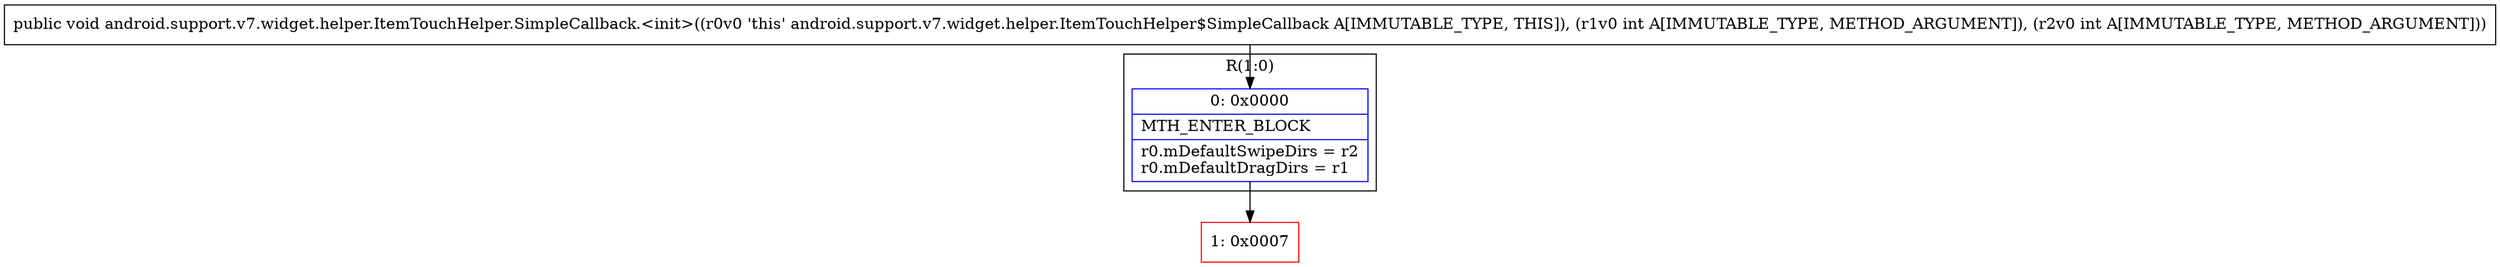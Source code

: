 digraph "CFG forandroid.support.v7.widget.helper.ItemTouchHelper.SimpleCallback.\<init\>(II)V" {
subgraph cluster_Region_1536278931 {
label = "R(1:0)";
node [shape=record,color=blue];
Node_0 [shape=record,label="{0\:\ 0x0000|MTH_ENTER_BLOCK\l|r0.mDefaultSwipeDirs = r2\lr0.mDefaultDragDirs = r1\l}"];
}
Node_1 [shape=record,color=red,label="{1\:\ 0x0007}"];
MethodNode[shape=record,label="{public void android.support.v7.widget.helper.ItemTouchHelper.SimpleCallback.\<init\>((r0v0 'this' android.support.v7.widget.helper.ItemTouchHelper$SimpleCallback A[IMMUTABLE_TYPE, THIS]), (r1v0 int A[IMMUTABLE_TYPE, METHOD_ARGUMENT]), (r2v0 int A[IMMUTABLE_TYPE, METHOD_ARGUMENT])) }"];
MethodNode -> Node_0;
Node_0 -> Node_1;
}

